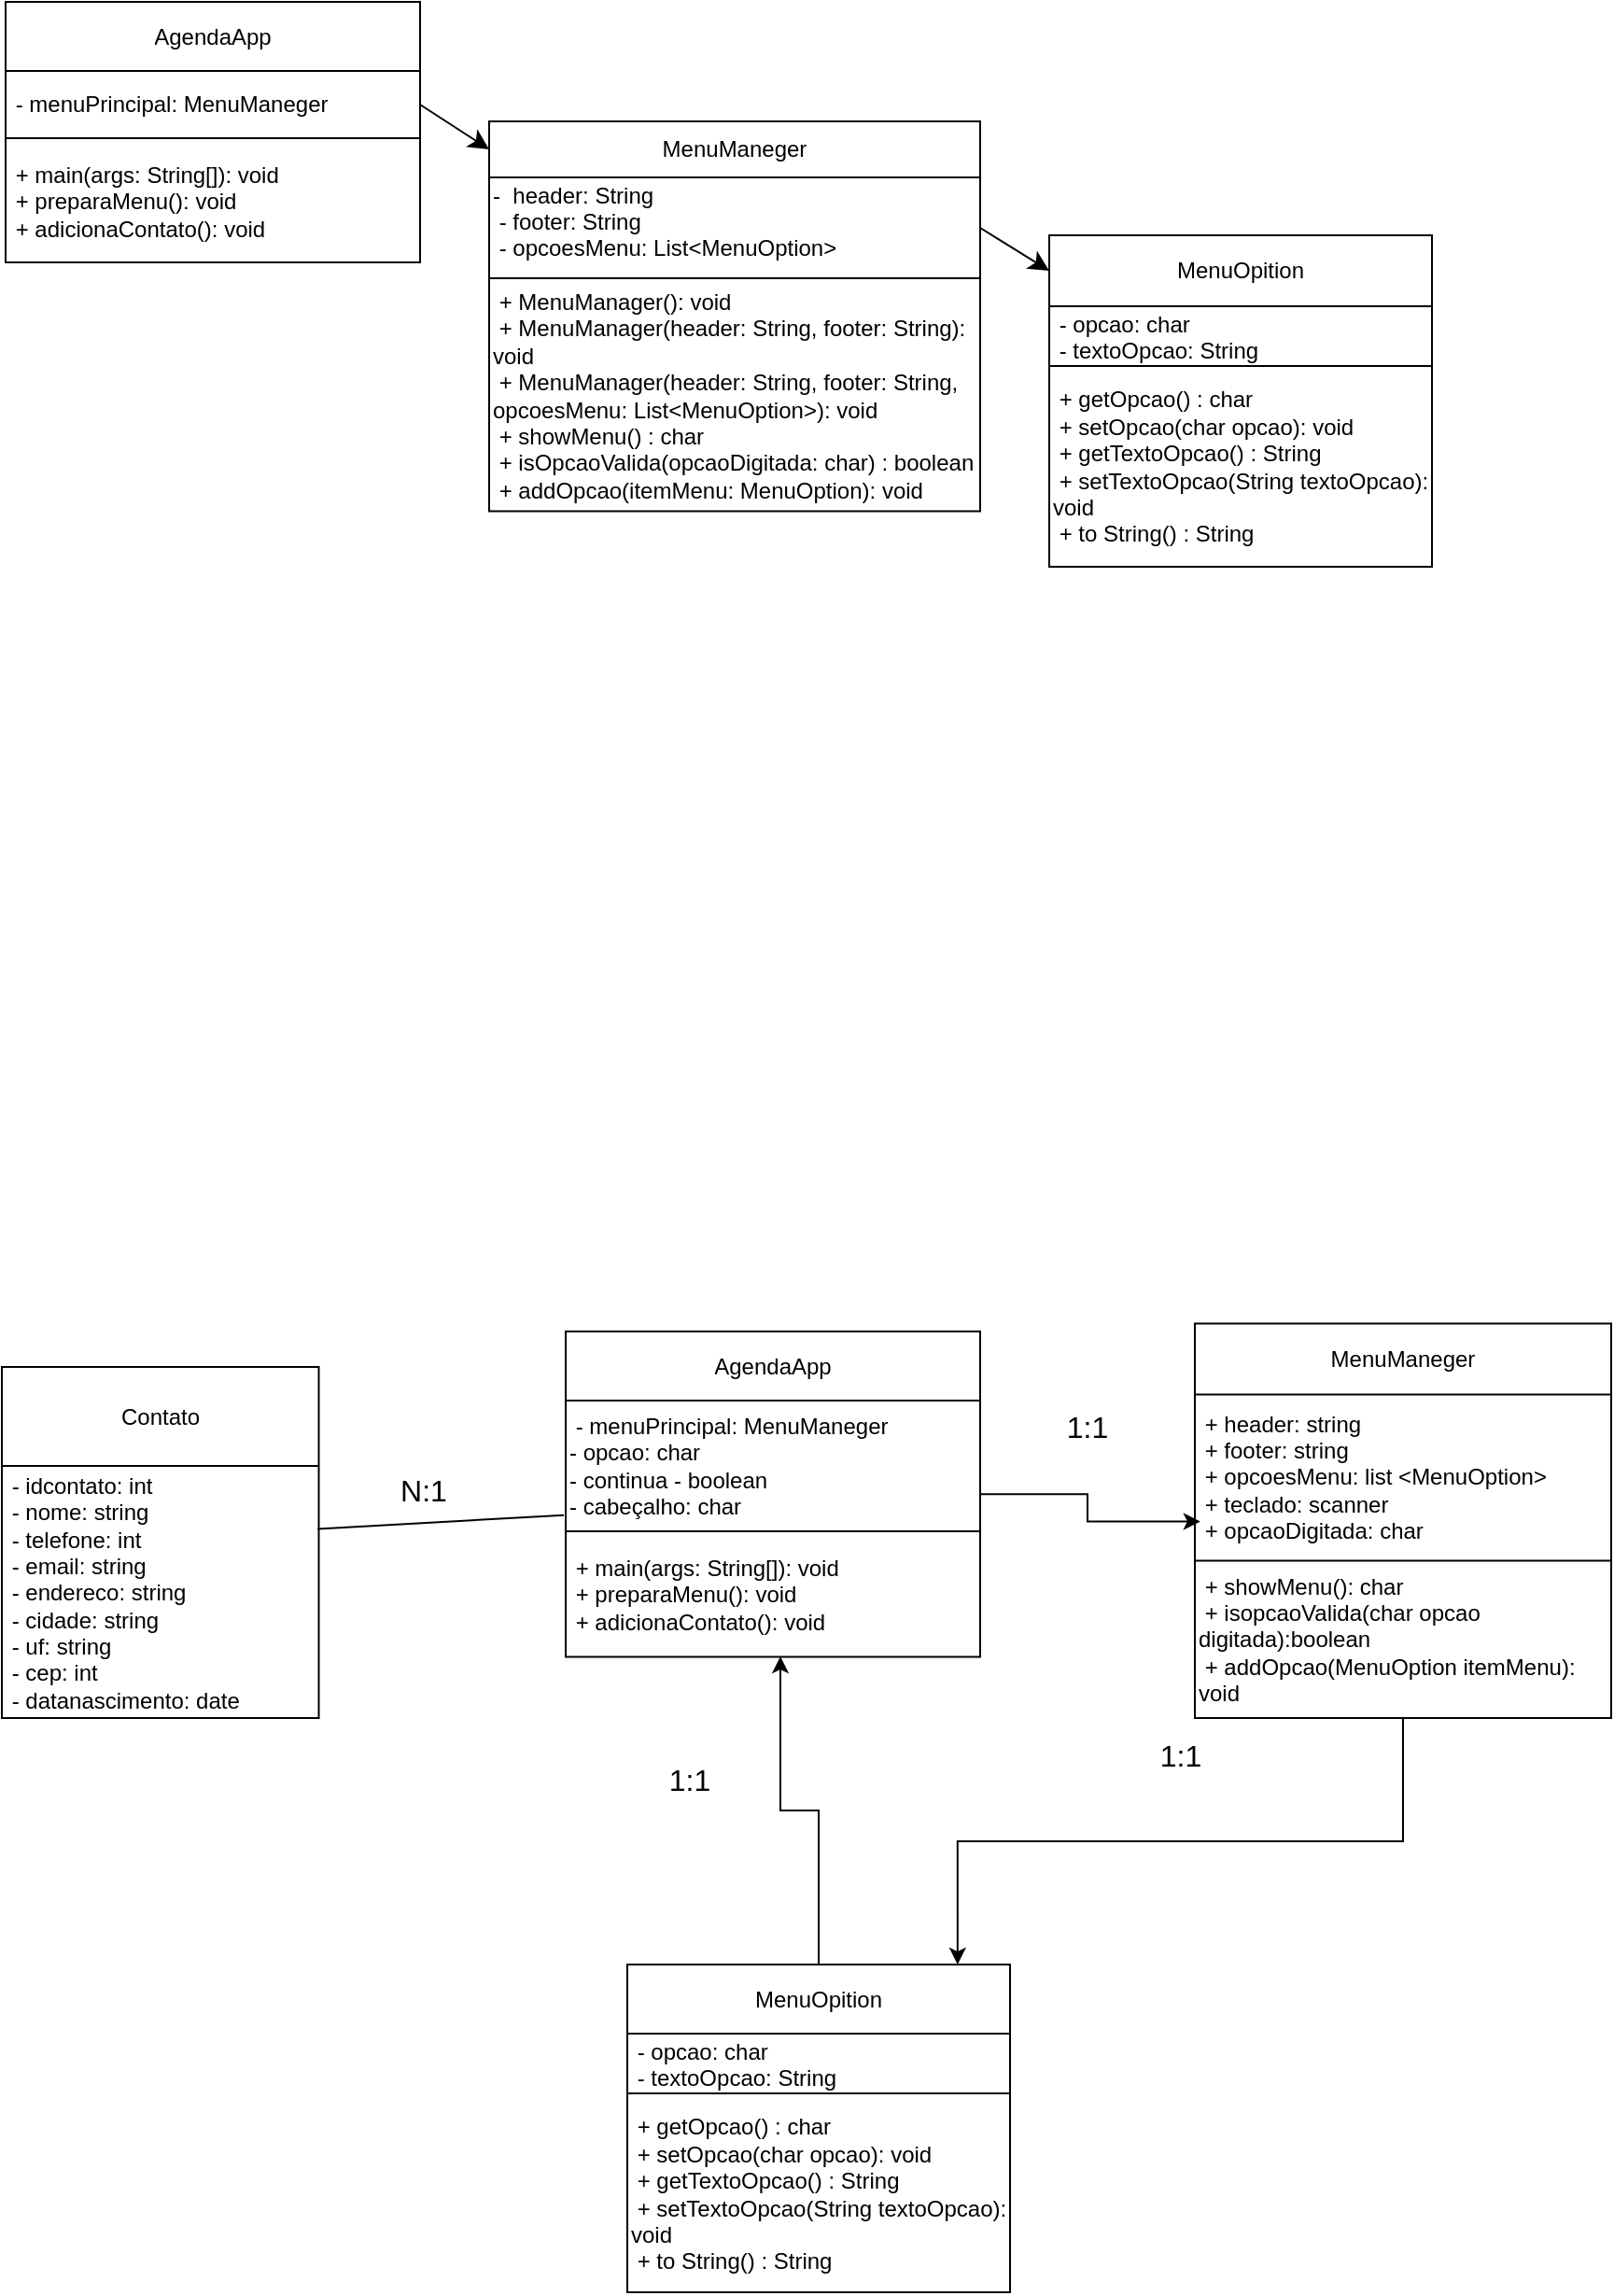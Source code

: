 <mxfile version="24.7.16">
  <diagram name="Página-1" id="hXu8i39B8xi2bHfzjZRC">
    <mxGraphModel dx="2074" dy="1146" grid="0" gridSize="10" guides="1" tooltips="1" connect="1" arrows="1" fold="1" page="0" pageScale="1" pageWidth="827" pageHeight="1169" math="0" shadow="0">
      <root>
        <mxCell id="0" />
        <mxCell id="1" parent="0" />
        <mxCell id="sTZV90ieUZX_DQnjYFJr-1" value="" style="shape=table;startSize=0;container=1;collapsible=0;childLayout=tableLayout;" parent="1" vertex="1">
          <mxGeometry x="-40" y="-15" width="263" height="208.75" as="geometry" />
        </mxCell>
        <mxCell id="sTZV90ieUZX_DQnjYFJr-2" value="" style="shape=tableRow;horizontal=0;startSize=0;swimlaneHead=0;swimlaneBody=0;strokeColor=inherit;top=0;left=0;bottom=0;right=0;collapsible=0;dropTarget=0;fillColor=none;points=[[0,0.5],[1,0.5]];portConstraint=eastwest;" parent="sTZV90ieUZX_DQnjYFJr-1" vertex="1">
          <mxGeometry width="263" height="30" as="geometry" />
        </mxCell>
        <mxCell id="sTZV90ieUZX_DQnjYFJr-3" value="MenuManeger" style="shape=partialRectangle;html=1;whiteSpace=wrap;connectable=0;strokeColor=inherit;overflow=hidden;fillColor=none;top=0;left=0;bottom=0;right=0;pointerEvents=1;" parent="sTZV90ieUZX_DQnjYFJr-2" vertex="1">
          <mxGeometry width="263" height="30" as="geometry">
            <mxRectangle width="263" height="30" as="alternateBounds" />
          </mxGeometry>
        </mxCell>
        <mxCell id="sTZV90ieUZX_DQnjYFJr-4" value="" style="shape=tableRow;horizontal=0;startSize=0;swimlaneHead=0;swimlaneBody=0;strokeColor=inherit;top=0;left=0;bottom=0;right=0;collapsible=0;dropTarget=0;fillColor=none;points=[[0,0.5],[1,0.5]];portConstraint=eastwest;" parent="sTZV90ieUZX_DQnjYFJr-1" vertex="1">
          <mxGeometry y="30" width="263" height="54" as="geometry" />
        </mxCell>
        <mxCell id="sTZV90ieUZX_DQnjYFJr-5" value="-&amp;nbsp; header: String&lt;div&gt;&amp;nbsp;- footer: String&lt;/div&gt;&lt;div&gt;&amp;nbsp;- opcoesMenu: List&amp;lt;MenuOption&amp;gt;&lt;br&gt;&lt;div&gt;&lt;br&gt;&lt;/div&gt;&lt;/div&gt;" style="shape=partialRectangle;html=1;whiteSpace=wrap;connectable=0;strokeColor=inherit;overflow=hidden;fillColor=none;top=0;left=0;bottom=0;right=0;pointerEvents=1;align=left;" parent="sTZV90ieUZX_DQnjYFJr-4" vertex="1">
          <mxGeometry width="263" height="54" as="geometry">
            <mxRectangle width="263" height="54" as="alternateBounds" />
          </mxGeometry>
        </mxCell>
        <mxCell id="SLosyMAJMCuQMAOhSxlP-2" style="edgeStyle=none;curved=1;rounded=0;orthogonalLoop=1;jettySize=auto;html=1;exitX=1;exitY=0.5;exitDx=0;exitDy=0;fontSize=12;startSize=8;endSize=8;" parent="sTZV90ieUZX_DQnjYFJr-1" source="sTZV90ieUZX_DQnjYFJr-6" target="sTZV90ieUZX_DQnjYFJr-6" edge="1">
          <mxGeometry relative="1" as="geometry" />
        </mxCell>
        <mxCell id="sTZV90ieUZX_DQnjYFJr-6" value="" style="shape=tableRow;horizontal=0;startSize=0;swimlaneHead=0;swimlaneBody=0;strokeColor=inherit;top=0;left=0;bottom=0;right=0;collapsible=0;dropTarget=0;fillColor=none;points=[[0,0.5],[1,0.5]];portConstraint=eastwest;" parent="sTZV90ieUZX_DQnjYFJr-1" vertex="1">
          <mxGeometry y="84" width="263" height="125" as="geometry" />
        </mxCell>
        <mxCell id="sTZV90ieUZX_DQnjYFJr-7" value="&lt;span style=&quot;&quot;&gt;&amp;nbsp;+ MenuManager(): void&lt;/span&gt;&lt;div&gt;&lt;div&gt;&lt;span style=&quot;&quot;&gt;&amp;nbsp;+ MenuManager(header: String,&amp;nbsp;&lt;/span&gt;&lt;span style=&quot;&quot;&gt;footer: String): void&lt;/span&gt;&lt;div&gt;&lt;span style=&quot;&quot;&gt;&amp;nbsp;+ MenuManager(header: String,&amp;nbsp;&lt;/span&gt;&lt;span style=&quot;&quot;&gt;footer: String,&amp;nbsp; opcoesMenu:&amp;nbsp;&lt;/span&gt;&lt;span style=&quot;&quot;&gt;List&amp;lt;MenuOption&amp;gt;): void&lt;/span&gt;&lt;br style=&quot;padding: 0px; margin: 0px;&quot;&gt;&lt;span style=&quot;&quot;&gt;&amp;nbsp;+ showMenu() : char&amp;nbsp;&lt;/span&gt;&lt;br style=&quot;padding: 0px; margin: 0px;&quot;&gt;&lt;span style=&quot;&quot;&gt;&amp;nbsp;+ isOpcaoValida(opcaoDigitada:&amp;nbsp;&lt;/span&gt;&lt;span style=&quot;&quot;&gt;char) : boolean&lt;/span&gt;&lt;/div&gt;&lt;div&gt;&lt;span style=&quot;&quot;&gt;&amp;nbsp;+ addOpcao(itemMenu: MenuOption): void&lt;/span&gt;&lt;/div&gt;&lt;/div&gt;&lt;/div&gt;" style="shape=partialRectangle;html=1;whiteSpace=wrap;connectable=0;strokeColor=inherit;overflow=hidden;fillColor=none;top=0;left=0;bottom=0;right=0;pointerEvents=1;align=left;" parent="sTZV90ieUZX_DQnjYFJr-6" vertex="1">
          <mxGeometry width="263" height="125" as="geometry">
            <mxRectangle width="263" height="125" as="alternateBounds" />
          </mxGeometry>
        </mxCell>
        <mxCell id="SLosyMAJMCuQMAOhSxlP-3" value="" style="shape=table;startSize=0;container=1;collapsible=0;childLayout=tableLayout;" parent="1" vertex="1">
          <mxGeometry x="260" y="46" width="205" height="177.5" as="geometry" />
        </mxCell>
        <mxCell id="SLosyMAJMCuQMAOhSxlP-4" value="" style="shape=tableRow;horizontal=0;startSize=0;swimlaneHead=0;swimlaneBody=0;strokeColor=inherit;top=0;left=0;bottom=0;right=0;collapsible=0;dropTarget=0;fillColor=none;points=[[0,0.5],[1,0.5]];portConstraint=eastwest;" parent="SLosyMAJMCuQMAOhSxlP-3" vertex="1">
          <mxGeometry width="205" height="38" as="geometry" />
        </mxCell>
        <mxCell id="SLosyMAJMCuQMAOhSxlP-5" value="MenuOpition" style="shape=partialRectangle;html=1;whiteSpace=wrap;connectable=0;strokeColor=inherit;overflow=hidden;fillColor=none;top=0;left=0;bottom=0;right=0;pointerEvents=1;" parent="SLosyMAJMCuQMAOhSxlP-4" vertex="1">
          <mxGeometry width="205" height="38" as="geometry">
            <mxRectangle width="205" height="38" as="alternateBounds" />
          </mxGeometry>
        </mxCell>
        <mxCell id="SLosyMAJMCuQMAOhSxlP-6" value="" style="shape=tableRow;horizontal=0;startSize=0;swimlaneHead=0;swimlaneBody=0;strokeColor=inherit;top=0;left=0;bottom=0;right=0;collapsible=0;dropTarget=0;fillColor=none;points=[[0,0.5],[1,0.5]];portConstraint=eastwest;" parent="SLosyMAJMCuQMAOhSxlP-3" vertex="1">
          <mxGeometry y="38" width="205" height="32" as="geometry" />
        </mxCell>
        <mxCell id="SLosyMAJMCuQMAOhSxlP-7" value="&amp;nbsp;- opcao: char&lt;div&gt;&amp;nbsp;- textoOpcao: String&lt;/div&gt;" style="shape=partialRectangle;html=1;whiteSpace=wrap;connectable=0;strokeColor=inherit;overflow=hidden;fillColor=none;top=0;left=0;bottom=0;right=0;pointerEvents=1;align=left;" parent="SLosyMAJMCuQMAOhSxlP-6" vertex="1">
          <mxGeometry width="205" height="32" as="geometry">
            <mxRectangle width="205" height="32" as="alternateBounds" />
          </mxGeometry>
        </mxCell>
        <mxCell id="SLosyMAJMCuQMAOhSxlP-8" value="" style="shape=tableRow;horizontal=0;startSize=0;swimlaneHead=0;swimlaneBody=0;strokeColor=inherit;top=0;left=0;bottom=0;right=0;collapsible=0;dropTarget=0;fillColor=none;points=[[0,0.5],[1,0.5]];portConstraint=eastwest;" parent="SLosyMAJMCuQMAOhSxlP-3" vertex="1">
          <mxGeometry y="70" width="205" height="108" as="geometry" />
        </mxCell>
        <mxCell id="SLosyMAJMCuQMAOhSxlP-9" value="&amp;nbsp;+ getOpcao() : char&lt;div&gt;&amp;nbsp;+ setOpcao(char opcao): void&lt;br&gt;&lt;div&gt;&amp;nbsp;+ getTextoOpcao() : String&lt;/div&gt;&lt;div&gt;&amp;nbsp;+ setTextoOpcao(String textoOpcao): void&lt;/div&gt;&lt;div&gt;&amp;nbsp;+ to String() : String&lt;/div&gt;&lt;/div&gt;" style="shape=partialRectangle;html=1;whiteSpace=wrap;connectable=0;strokeColor=inherit;overflow=hidden;fillColor=none;top=0;left=0;bottom=0;right=0;pointerEvents=1;align=left;" parent="SLosyMAJMCuQMAOhSxlP-8" vertex="1">
          <mxGeometry width="205" height="108" as="geometry">
            <mxRectangle width="205" height="108" as="alternateBounds" />
          </mxGeometry>
        </mxCell>
        <mxCell id="SLosyMAJMCuQMAOhSxlP-10" style="edgeStyle=none;curved=1;rounded=0;orthogonalLoop=1;jettySize=auto;html=1;fontSize=12;startSize=8;endSize=8;entryX=0;entryY=0.5;entryDx=0;entryDy=0;exitX=1;exitY=0.5;exitDx=0;exitDy=0;" parent="1" source="sTZV90ieUZX_DQnjYFJr-4" target="SLosyMAJMCuQMAOhSxlP-4" edge="1">
          <mxGeometry relative="1" as="geometry">
            <mxPoint x="361" y="85" as="targetPoint" />
          </mxGeometry>
        </mxCell>
        <mxCell id="SLosyMAJMCuQMAOhSxlP-13" value="" style="shape=table;startSize=0;container=1;collapsible=0;childLayout=tableLayout;" parent="1" vertex="1">
          <mxGeometry x="-299" y="-79" width="222" height="139.5" as="geometry" />
        </mxCell>
        <mxCell id="SLosyMAJMCuQMAOhSxlP-14" value="" style="shape=tableRow;horizontal=0;startSize=0;swimlaneHead=0;swimlaneBody=0;strokeColor=inherit;top=0;left=0;bottom=0;right=0;collapsible=0;dropTarget=0;fillColor=none;points=[[0,0.5],[1,0.5]];portConstraint=eastwest;" parent="SLosyMAJMCuQMAOhSxlP-13" vertex="1">
          <mxGeometry width="222" height="37" as="geometry" />
        </mxCell>
        <mxCell id="SLosyMAJMCuQMAOhSxlP-15" value="AgendaApp" style="shape=partialRectangle;html=1;whiteSpace=wrap;connectable=0;strokeColor=inherit;overflow=hidden;fillColor=none;top=0;left=0;bottom=0;right=0;pointerEvents=1;" parent="SLosyMAJMCuQMAOhSxlP-14" vertex="1">
          <mxGeometry width="222" height="37" as="geometry">
            <mxRectangle width="222" height="37" as="alternateBounds" />
          </mxGeometry>
        </mxCell>
        <mxCell id="SLosyMAJMCuQMAOhSxlP-16" value="" style="shape=tableRow;horizontal=0;startSize=0;swimlaneHead=0;swimlaneBody=0;strokeColor=inherit;top=0;left=0;bottom=0;right=0;collapsible=0;dropTarget=0;fillColor=none;points=[[0,0.5],[1,0.5]];portConstraint=eastwest;" parent="SLosyMAJMCuQMAOhSxlP-13" vertex="1">
          <mxGeometry y="37" width="222" height="36" as="geometry" />
        </mxCell>
        <mxCell id="SLosyMAJMCuQMAOhSxlP-17" value="&amp;nbsp;- menuPrincipal: MenuManeger" style="shape=partialRectangle;html=1;whiteSpace=wrap;connectable=0;strokeColor=inherit;overflow=hidden;fillColor=none;top=0;left=0;bottom=0;right=0;pointerEvents=1;align=left;" parent="SLosyMAJMCuQMAOhSxlP-16" vertex="1">
          <mxGeometry width="222" height="36" as="geometry">
            <mxRectangle width="222" height="36" as="alternateBounds" />
          </mxGeometry>
        </mxCell>
        <mxCell id="SLosyMAJMCuQMAOhSxlP-18" value="" style="shape=tableRow;horizontal=0;startSize=0;swimlaneHead=0;swimlaneBody=0;strokeColor=inherit;top=0;left=0;bottom=0;right=0;collapsible=0;dropTarget=0;fillColor=none;points=[[0,0.5],[1,0.5]];portConstraint=eastwest;" parent="SLosyMAJMCuQMAOhSxlP-13" vertex="1">
          <mxGeometry y="73" width="222" height="67" as="geometry" />
        </mxCell>
        <mxCell id="SLosyMAJMCuQMAOhSxlP-19" value="&amp;nbsp;+ main(args: String[]): void&lt;div&gt;&amp;nbsp;+ preparaMenu(): void&lt;/div&gt;&lt;div&gt;&amp;nbsp;+ adicionaContato(): void&lt;/div&gt;" style="shape=partialRectangle;html=1;whiteSpace=wrap;connectable=0;strokeColor=inherit;overflow=hidden;fillColor=none;top=0;left=0;bottom=0;right=0;pointerEvents=1;align=left;" parent="SLosyMAJMCuQMAOhSxlP-18" vertex="1">
          <mxGeometry width="222" height="67" as="geometry">
            <mxRectangle width="222" height="67" as="alternateBounds" />
          </mxGeometry>
        </mxCell>
        <mxCell id="SLosyMAJMCuQMAOhSxlP-20" style="edgeStyle=none;curved=1;rounded=0;orthogonalLoop=1;jettySize=auto;html=1;fontSize=12;startSize=8;endSize=8;entryX=0;entryY=0.5;entryDx=0;entryDy=0;exitX=1;exitY=0.5;exitDx=0;exitDy=0;" parent="1" source="SLosyMAJMCuQMAOhSxlP-16" target="sTZV90ieUZX_DQnjYFJr-2" edge="1">
          <mxGeometry relative="1" as="geometry">
            <mxPoint x="-161" y="78" as="sourcePoint" />
            <mxPoint x="-30" y="78" as="targetPoint" />
          </mxGeometry>
        </mxCell>
        <mxCell id="3wVQp1m7aPTaA4GaURpP-1" value="" style="shape=table;startSize=0;container=1;collapsible=0;childLayout=tableLayout;" parent="1" vertex="1">
          <mxGeometry x="-301" y="652" width="169.75" height="188" as="geometry" />
        </mxCell>
        <mxCell id="3wVQp1m7aPTaA4GaURpP-2" value="" style="shape=tableRow;horizontal=0;startSize=0;swimlaneHead=0;swimlaneBody=0;strokeColor=inherit;top=0;left=0;bottom=0;right=0;collapsible=0;dropTarget=0;fillColor=none;points=[[0,0.5],[1,0.5]];portConstraint=eastwest;" parent="3wVQp1m7aPTaA4GaURpP-1" vertex="1">
          <mxGeometry width="169.75" height="53" as="geometry" />
        </mxCell>
        <mxCell id="3wVQp1m7aPTaA4GaURpP-3" value="Contato" style="shape=partialRectangle;html=1;whiteSpace=wrap;connectable=0;strokeColor=inherit;overflow=hidden;fillColor=none;top=0;left=0;bottom=0;right=0;pointerEvents=1;" parent="3wVQp1m7aPTaA4GaURpP-2" vertex="1">
          <mxGeometry width="170" height="53" as="geometry">
            <mxRectangle width="170" height="53" as="alternateBounds" />
          </mxGeometry>
        </mxCell>
        <mxCell id="3wVQp1m7aPTaA4GaURpP-4" value="" style="shape=tableRow;horizontal=0;startSize=0;swimlaneHead=0;swimlaneBody=0;strokeColor=inherit;top=0;left=0;bottom=0;right=0;collapsible=0;dropTarget=0;fillColor=none;points=[[0,0.5],[1,0.5]];portConstraint=eastwest;" parent="3wVQp1m7aPTaA4GaURpP-1" vertex="1">
          <mxGeometry y="53" width="169.75" height="135" as="geometry" />
        </mxCell>
        <mxCell id="3wVQp1m7aPTaA4GaURpP-5" value="&amp;nbsp;- idcontato: int&amp;nbsp;&lt;div&gt;&amp;nbsp;- nome: string&lt;div&gt;&amp;nbsp;- telefone: int&lt;/div&gt;&lt;div&gt;&amp;nbsp;- email: string&lt;/div&gt;&lt;div&gt;&amp;nbsp;- endereco: string&lt;/div&gt;&lt;div&gt;&amp;nbsp;- cidade: string&lt;/div&gt;&lt;div&gt;&amp;nbsp;- uf: string&lt;/div&gt;&lt;div&gt;&amp;nbsp;- cep: int&lt;/div&gt;&lt;div&gt;&amp;nbsp;- datanascimento: date&lt;/div&gt;&lt;/div&gt;" style="shape=partialRectangle;html=1;whiteSpace=wrap;connectable=0;strokeColor=inherit;overflow=hidden;fillColor=none;top=0;left=0;bottom=0;right=0;pointerEvents=1;align=left;" parent="3wVQp1m7aPTaA4GaURpP-4" vertex="1">
          <mxGeometry width="170" height="135" as="geometry">
            <mxRectangle width="170" height="135" as="alternateBounds" />
          </mxGeometry>
        </mxCell>
        <mxCell id="3wVQp1m7aPTaA4GaURpP-22" value="" style="shape=table;startSize=0;container=1;collapsible=0;childLayout=tableLayout;" parent="1" vertex="1">
          <mxGeometry x="338" y="628.75" width="223" height="211.25" as="geometry" />
        </mxCell>
        <mxCell id="3wVQp1m7aPTaA4GaURpP-23" value="" style="shape=tableRow;horizontal=0;startSize=0;swimlaneHead=0;swimlaneBody=0;strokeColor=inherit;top=0;left=0;bottom=0;right=0;collapsible=0;dropTarget=0;fillColor=none;points=[[0,0.5],[1,0.5]];portConstraint=eastwest;" parent="3wVQp1m7aPTaA4GaURpP-22" vertex="1">
          <mxGeometry width="223" height="38" as="geometry" />
        </mxCell>
        <mxCell id="3wVQp1m7aPTaA4GaURpP-24" value="MenuManeger" style="shape=partialRectangle;html=1;whiteSpace=wrap;connectable=0;strokeColor=inherit;overflow=hidden;fillColor=none;top=0;left=0;bottom=0;right=0;pointerEvents=1;" parent="3wVQp1m7aPTaA4GaURpP-23" vertex="1">
          <mxGeometry width="223" height="38" as="geometry">
            <mxRectangle width="223" height="38" as="alternateBounds" />
          </mxGeometry>
        </mxCell>
        <mxCell id="3wVQp1m7aPTaA4GaURpP-25" value="" style="shape=tableRow;horizontal=0;startSize=0;swimlaneHead=0;swimlaneBody=0;strokeColor=inherit;top=0;left=0;bottom=0;right=0;collapsible=0;dropTarget=0;fillColor=none;points=[[0,0.5],[1,0.5]];portConstraint=eastwest;" parent="3wVQp1m7aPTaA4GaURpP-22" vertex="1">
          <mxGeometry y="38" width="223" height="89" as="geometry" />
        </mxCell>
        <mxCell id="3wVQp1m7aPTaA4GaURpP-26" value="&amp;nbsp;+ header: string&lt;div&gt;&amp;nbsp;+ footer: string&lt;br&gt;&lt;div&gt;&amp;nbsp;+ opcoesMenu: list &amp;lt;MenuOption&amp;gt;&lt;/div&gt;&lt;/div&gt;&lt;div&gt;&amp;nbsp;+ teclado: scanner&lt;/div&gt;&lt;div&gt;&amp;nbsp;+ opcaoDigitada: char&lt;/div&gt;" style="shape=partialRectangle;html=1;whiteSpace=wrap;connectable=0;strokeColor=inherit;overflow=hidden;fillColor=none;top=0;left=0;bottom=0;right=0;pointerEvents=1;align=left;" parent="3wVQp1m7aPTaA4GaURpP-25" vertex="1">
          <mxGeometry width="223" height="89" as="geometry">
            <mxRectangle width="223" height="89" as="alternateBounds" />
          </mxGeometry>
        </mxCell>
        <mxCell id="gz8yLS-Z77P57RgFOCUK-8" style="shape=tableRow;horizontal=0;startSize=0;swimlaneHead=0;swimlaneBody=0;strokeColor=inherit;top=0;left=0;bottom=0;right=0;collapsible=0;dropTarget=0;fillColor=none;points=[[0,0.5],[1,0.5]];portConstraint=eastwest;" vertex="1" parent="3wVQp1m7aPTaA4GaURpP-22">
          <mxGeometry y="127" width="223" height="84" as="geometry" />
        </mxCell>
        <mxCell id="gz8yLS-Z77P57RgFOCUK-9" value="&amp;nbsp;+ showMenu(): char&lt;div&gt;&amp;nbsp;+ isopcaoValida(char opcao digitada):boolean&lt;/div&gt;&lt;div&gt;&amp;nbsp;+ addOpcao(MenuOption itemMenu): void&lt;/div&gt;" style="shape=partialRectangle;html=1;whiteSpace=wrap;connectable=0;strokeColor=inherit;overflow=hidden;fillColor=none;top=0;left=0;bottom=0;right=0;pointerEvents=1;align=left;" vertex="1" parent="gz8yLS-Z77P57RgFOCUK-8">
          <mxGeometry width="223" height="84" as="geometry">
            <mxRectangle width="223" height="84" as="alternateBounds" />
          </mxGeometry>
        </mxCell>
        <mxCell id="QzK5Bz3LdGcJ6mezV_M_-2" value="" style="endArrow=none;html=1;rounded=0;fontSize=12;startSize=8;endSize=8;curved=1;entryX=0;entryY=0.245;entryDx=0;entryDy=0;entryPerimeter=0;exitX=0.996;exitY=0.25;exitDx=0;exitDy=0;exitPerimeter=0;" parent="1" source="3wVQp1m7aPTaA4GaURpP-4" edge="1">
          <mxGeometry width="50" height="50" relative="1" as="geometry">
            <mxPoint x="-63.25" y="733" as="sourcePoint" />
            <mxPoint y="731.365" as="targetPoint" />
          </mxGeometry>
        </mxCell>
        <mxCell id="QzK5Bz3LdGcJ6mezV_M_-3" value="N:1" style="text;html=1;align=center;verticalAlign=middle;whiteSpace=wrap;rounded=0;fontSize=16;" parent="1" vertex="1">
          <mxGeometry x="-105" y="703" width="60" height="30" as="geometry" />
        </mxCell>
        <mxCell id="gz8yLS-Z77P57RgFOCUK-1" value="" style="shape=table;startSize=0;container=1;collapsible=0;childLayout=tableLayout;" vertex="1" parent="1">
          <mxGeometry x="1" y="633" width="222" height="174.25" as="geometry" />
        </mxCell>
        <mxCell id="gz8yLS-Z77P57RgFOCUK-2" value="" style="shape=tableRow;horizontal=0;startSize=0;swimlaneHead=0;swimlaneBody=0;strokeColor=inherit;top=0;left=0;bottom=0;right=0;collapsible=0;dropTarget=0;fillColor=none;points=[[0,0.5],[1,0.5]];portConstraint=eastwest;" vertex="1" parent="gz8yLS-Z77P57RgFOCUK-1">
          <mxGeometry width="222" height="37" as="geometry" />
        </mxCell>
        <mxCell id="gz8yLS-Z77P57RgFOCUK-3" value="AgendaApp" style="shape=partialRectangle;html=1;whiteSpace=wrap;connectable=0;strokeColor=inherit;overflow=hidden;fillColor=none;top=0;left=0;bottom=0;right=0;pointerEvents=1;" vertex="1" parent="gz8yLS-Z77P57RgFOCUK-2">
          <mxGeometry width="222" height="37" as="geometry">
            <mxRectangle width="222" height="37" as="alternateBounds" />
          </mxGeometry>
        </mxCell>
        <mxCell id="gz8yLS-Z77P57RgFOCUK-4" value="" style="shape=tableRow;horizontal=0;startSize=0;swimlaneHead=0;swimlaneBody=0;strokeColor=inherit;top=0;left=0;bottom=0;right=0;collapsible=0;dropTarget=0;fillColor=none;points=[[0,0.5],[1,0.5]];portConstraint=eastwest;" vertex="1" parent="gz8yLS-Z77P57RgFOCUK-1">
          <mxGeometry y="37" width="222" height="70" as="geometry" />
        </mxCell>
        <mxCell id="gz8yLS-Z77P57RgFOCUK-5" value="&amp;nbsp;- menuPrincipal: MenuManeger&lt;div&gt;- opcao: char&lt;/div&gt;&lt;div&gt;- continua - boolean&lt;/div&gt;&lt;div&gt;- cabeçalho: char&lt;/div&gt;" style="shape=partialRectangle;html=1;whiteSpace=wrap;connectable=0;strokeColor=inherit;overflow=hidden;fillColor=none;top=0;left=0;bottom=0;right=0;pointerEvents=1;align=left;" vertex="1" parent="gz8yLS-Z77P57RgFOCUK-4">
          <mxGeometry width="222" height="70" as="geometry">
            <mxRectangle width="222" height="70" as="alternateBounds" />
          </mxGeometry>
        </mxCell>
        <mxCell id="gz8yLS-Z77P57RgFOCUK-6" value="" style="shape=tableRow;horizontal=0;startSize=0;swimlaneHead=0;swimlaneBody=0;strokeColor=inherit;top=0;left=0;bottom=0;right=0;collapsible=0;dropTarget=0;fillColor=none;points=[[0,0.5],[1,0.5]];portConstraint=eastwest;" vertex="1" parent="gz8yLS-Z77P57RgFOCUK-1">
          <mxGeometry y="107" width="222" height="67" as="geometry" />
        </mxCell>
        <mxCell id="gz8yLS-Z77P57RgFOCUK-7" value="&amp;nbsp;+ main(args: String[]): void&lt;div&gt;&amp;nbsp;+ preparaMenu(): void&lt;/div&gt;&lt;div&gt;&amp;nbsp;+ adicionaContato(): void&lt;/div&gt;" style="shape=partialRectangle;html=1;whiteSpace=wrap;connectable=0;strokeColor=inherit;overflow=hidden;fillColor=none;top=0;left=0;bottom=0;right=0;pointerEvents=1;align=left;" vertex="1" parent="gz8yLS-Z77P57RgFOCUK-6">
          <mxGeometry width="222" height="67" as="geometry">
            <mxRectangle width="222" height="67" as="alternateBounds" />
          </mxGeometry>
        </mxCell>
        <mxCell id="gz8yLS-Z77P57RgFOCUK-10" value="" style="shape=table;startSize=0;container=1;collapsible=0;childLayout=tableLayout;" vertex="1" parent="1">
          <mxGeometry x="34" y="972" width="205" height="175.5" as="geometry" />
        </mxCell>
        <mxCell id="gz8yLS-Z77P57RgFOCUK-11" value="" style="shape=tableRow;horizontal=0;startSize=0;swimlaneHead=0;swimlaneBody=0;strokeColor=inherit;top=0;left=0;bottom=0;right=0;collapsible=0;dropTarget=0;fillColor=none;points=[[0,0.5],[1,0.5]];portConstraint=eastwest;" vertex="1" parent="gz8yLS-Z77P57RgFOCUK-10">
          <mxGeometry width="205" height="37" as="geometry" />
        </mxCell>
        <mxCell id="gz8yLS-Z77P57RgFOCUK-12" value="MenuOpition" style="shape=partialRectangle;html=1;whiteSpace=wrap;connectable=0;strokeColor=inherit;overflow=hidden;fillColor=none;top=0;left=0;bottom=0;right=0;pointerEvents=1;" vertex="1" parent="gz8yLS-Z77P57RgFOCUK-11">
          <mxGeometry width="205" height="37" as="geometry">
            <mxRectangle width="205" height="37" as="alternateBounds" />
          </mxGeometry>
        </mxCell>
        <mxCell id="gz8yLS-Z77P57RgFOCUK-13" value="" style="shape=tableRow;horizontal=0;startSize=0;swimlaneHead=0;swimlaneBody=0;strokeColor=inherit;top=0;left=0;bottom=0;right=0;collapsible=0;dropTarget=0;fillColor=none;points=[[0,0.5],[1,0.5]];portConstraint=eastwest;" vertex="1" parent="gz8yLS-Z77P57RgFOCUK-10">
          <mxGeometry y="37" width="205" height="32" as="geometry" />
        </mxCell>
        <mxCell id="gz8yLS-Z77P57RgFOCUK-14" value="&amp;nbsp;- opcao: char&lt;div&gt;&amp;nbsp;- textoOpcao: String&lt;/div&gt;" style="shape=partialRectangle;html=1;whiteSpace=wrap;connectable=0;strokeColor=inherit;overflow=hidden;fillColor=none;top=0;left=0;bottom=0;right=0;pointerEvents=1;align=left;" vertex="1" parent="gz8yLS-Z77P57RgFOCUK-13">
          <mxGeometry width="205" height="32" as="geometry">
            <mxRectangle width="205" height="32" as="alternateBounds" />
          </mxGeometry>
        </mxCell>
        <mxCell id="gz8yLS-Z77P57RgFOCUK-15" value="" style="shape=tableRow;horizontal=0;startSize=0;swimlaneHead=0;swimlaneBody=0;strokeColor=inherit;top=0;left=0;bottom=0;right=0;collapsible=0;dropTarget=0;fillColor=none;points=[[0,0.5],[1,0.5]];portConstraint=eastwest;" vertex="1" parent="gz8yLS-Z77P57RgFOCUK-10">
          <mxGeometry y="69" width="205" height="107" as="geometry" />
        </mxCell>
        <mxCell id="gz8yLS-Z77P57RgFOCUK-16" value="&amp;nbsp;+ getOpcao() : char&lt;div&gt;&amp;nbsp;+ setOpcao(char opcao): void&lt;br&gt;&lt;div&gt;&amp;nbsp;+ getTextoOpcao() : String&lt;/div&gt;&lt;div&gt;&amp;nbsp;+ setTextoOpcao(String textoOpcao): void&lt;/div&gt;&lt;div&gt;&amp;nbsp;+ to String() : String&lt;/div&gt;&lt;/div&gt;" style="shape=partialRectangle;html=1;whiteSpace=wrap;connectable=0;strokeColor=inherit;overflow=hidden;fillColor=none;top=0;left=0;bottom=0;right=0;pointerEvents=1;align=left;" vertex="1" parent="gz8yLS-Z77P57RgFOCUK-15">
          <mxGeometry width="205" height="107" as="geometry">
            <mxRectangle width="205" height="107" as="alternateBounds" />
          </mxGeometry>
        </mxCell>
        <mxCell id="gz8yLS-Z77P57RgFOCUK-17" style="edgeStyle=orthogonalEdgeStyle;rounded=0;orthogonalLoop=1;jettySize=auto;html=1;entryX=0.013;entryY=0.764;entryDx=0;entryDy=0;entryPerimeter=0;" edge="1" parent="1" source="gz8yLS-Z77P57RgFOCUK-1" target="3wVQp1m7aPTaA4GaURpP-25">
          <mxGeometry relative="1" as="geometry" />
        </mxCell>
        <mxCell id="gz8yLS-Z77P57RgFOCUK-18" style="edgeStyle=orthogonalEdgeStyle;rounded=0;orthogonalLoop=1;jettySize=auto;html=1;entryX=0.863;entryY=0;entryDx=0;entryDy=0;entryPerimeter=0;" edge="1" parent="1" source="3wVQp1m7aPTaA4GaURpP-22" target="gz8yLS-Z77P57RgFOCUK-11">
          <mxGeometry relative="1" as="geometry" />
        </mxCell>
        <mxCell id="gz8yLS-Z77P57RgFOCUK-19" value="&lt;font style=&quot;font-size: 16px;&quot;&gt;1:1&lt;/font&gt;" style="text;html=1;align=center;verticalAlign=middle;resizable=0;points=[];autosize=1;strokeColor=none;fillColor=none;" vertex="1" parent="1">
          <mxGeometry x="260" y="668" width="40" height="31" as="geometry" />
        </mxCell>
        <mxCell id="gz8yLS-Z77P57RgFOCUK-20" value="&lt;font style=&quot;font-size: 16px;&quot;&gt;1:1&lt;/font&gt;" style="text;html=1;align=center;verticalAlign=middle;resizable=0;points=[];autosize=1;strokeColor=none;fillColor=none;" vertex="1" parent="1">
          <mxGeometry x="310" y="844" width="40" height="31" as="geometry" />
        </mxCell>
        <mxCell id="gz8yLS-Z77P57RgFOCUK-21" style="edgeStyle=orthogonalEdgeStyle;rounded=0;orthogonalLoop=1;jettySize=auto;html=1;entryX=0.518;entryY=1;entryDx=0;entryDy=0;entryPerimeter=0;" edge="1" parent="1" source="gz8yLS-Z77P57RgFOCUK-10" target="gz8yLS-Z77P57RgFOCUK-6">
          <mxGeometry relative="1" as="geometry" />
        </mxCell>
        <mxCell id="gz8yLS-Z77P57RgFOCUK-22" value="&lt;font style=&quot;font-size: 16px;&quot;&gt;1:1&lt;/font&gt;" style="text;html=1;align=center;verticalAlign=middle;resizable=0;points=[];autosize=1;strokeColor=none;fillColor=none;" vertex="1" parent="1">
          <mxGeometry x="47" y="857.25" width="40" height="31" as="geometry" />
        </mxCell>
      </root>
    </mxGraphModel>
  </diagram>
</mxfile>
